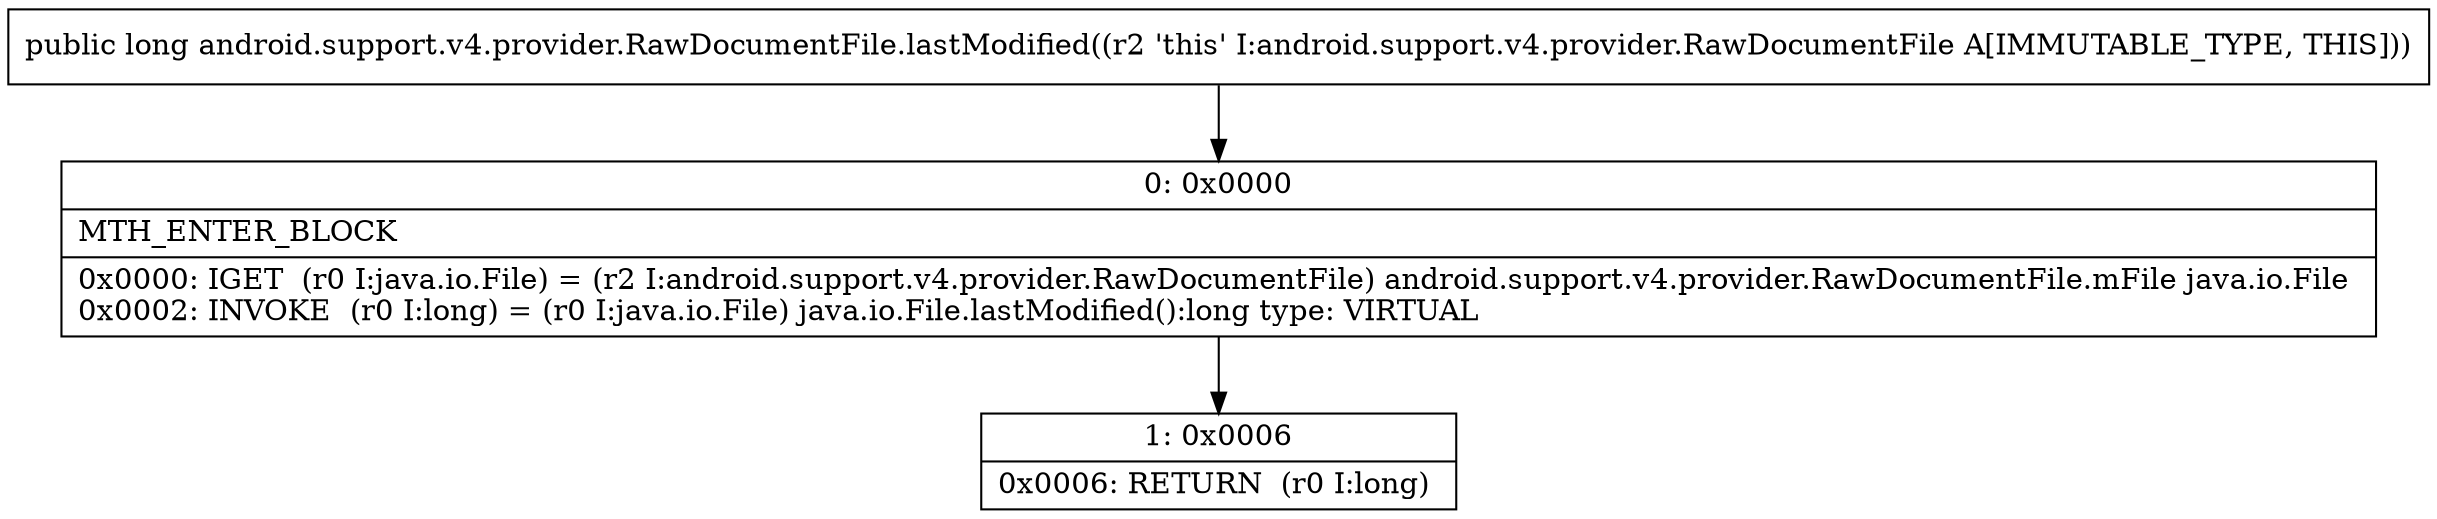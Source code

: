 digraph "CFG forandroid.support.v4.provider.RawDocumentFile.lastModified()J" {
Node_0 [shape=record,label="{0\:\ 0x0000|MTH_ENTER_BLOCK\l|0x0000: IGET  (r0 I:java.io.File) = (r2 I:android.support.v4.provider.RawDocumentFile) android.support.v4.provider.RawDocumentFile.mFile java.io.File \l0x0002: INVOKE  (r0 I:long) = (r0 I:java.io.File) java.io.File.lastModified():long type: VIRTUAL \l}"];
Node_1 [shape=record,label="{1\:\ 0x0006|0x0006: RETURN  (r0 I:long) \l}"];
MethodNode[shape=record,label="{public long android.support.v4.provider.RawDocumentFile.lastModified((r2 'this' I:android.support.v4.provider.RawDocumentFile A[IMMUTABLE_TYPE, THIS])) }"];
MethodNode -> Node_0;
Node_0 -> Node_1;
}

